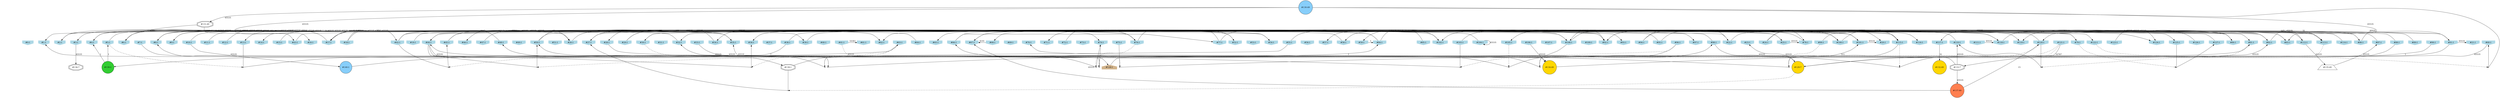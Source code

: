 digraph G {
node[shape = circle]
rankInputs [style = invisible]
rankOutputs [style = invisible]
rankInputs -> rankOutputs [color=invis]
0 [label="#0:1", style = filled, shape = invhouse, color=lightblue]
1 [label="#1:1", style = filled, shape = invhouse, color=lightblue]
2 [label="#2:1", style = filled, shape = invhouse, color=lightblue]
3 [label="#3:1", style = filled, shape = invhouse, color=lightblue]
4 [label="#4:1", style = filled, shape = invhouse, color=lightblue]
5 [label="#5:1", style = filled, shape = invhouse, color=lightblue]
6 [label="#6:1", style = filled, shape = invhouse, color=lightblue]
7 [label="#7:1", style = filled, shape = invhouse, color=lightblue]
8 [label="#8:1", style = filled, shape = invhouse, color=lightblue]
9 [label="#9:1", style = filled, shape = invhouse, color=lightblue]
10 [label="#10:1", style = filled, shape = invhouse, color=lightblue]
11 [label="#11:1", style = filled, shape = invhouse, color=lightblue]
12 [label="#12:1", style = filled, shape = invhouse, color=lightblue]
13 [label="#13:1", style = filled, shape = invhouse, color=lightblue]
14 [label="#14:1", style = filled, shape = invhouse, color=lightblue]
15 [label="#15:1", style = filled, shape = invhouse, color=lightblue]
16 [label="#16:1", style = filled, shape = invhouse, color=lightblue]
17 [label="#17:1", style = filled, shape = invhouse, color=lightblue]
18 [label="#18:1", style = filled, shape = invhouse, color=lightblue]
19 [label="#19:1", style = filled, shape = invhouse, color=lightblue]
20 [label="#20:1", style = filled, shape = invhouse, color=lightblue]
21 [label="#21:1", style = filled, shape = invhouse, color=lightblue]
22 [label="#22:1", style = filled, shape = invhouse, color=lightblue]
23 [label="#23:1", style = filled, shape = invhouse, color=lightblue]
24 [label="#24:1", style = filled, shape = invhouse, color=lightblue]
25 [label="#25:1", style = filled, shape = invhouse, color=lightblue]
26 [label="#26:1", style = filled, shape = invhouse, color=lightblue]
27 [label="#27:1", style = filled, shape = invhouse, color=lightblue]
28 [label="#28:1", style = filled, shape = invhouse, color=lightblue]
29 [label="#29:1", style = filled, shape = invhouse, color=lightblue]
30 [label="#30:1", style = filled, shape = invhouse, color=lightblue]
31 [label="#31:1", style = filled, shape = invhouse, color=lightblue]
32 [label="#32:1", style = filled, shape = invhouse, color=lightblue]
33 [label="#33:1", style = filled, shape = invhouse, color=lightblue]
34 [label="#34:1", style = filled, shape = invhouse, color=lightblue]
35 [label="#35:1", style = filled, shape = invhouse, color=lightblue]
36 [label="#36:1", style = filled, shape = invhouse, color=lightblue]
37 [label="#37:1", style = filled, shape = invhouse, color=lightblue]
38 [label="#38:1", style = filled, shape = invhouse, color=lightblue]
39 [label="#39:1", style = filled, shape = invhouse, color=lightblue]
40 [label="#40:1", style = filled, shape = invhouse, color=lightblue]
41 [label="#41:1", style = filled, shape = invhouse, color=lightblue]
42 [label="#42:1", style = filled, shape = invhouse, color=lightblue]
43 [label="#43:1", style = filled, shape = invhouse, color=lightblue]
44 [label="#44:1", style = filled, shape = invhouse, color=lightblue]
45 [label="#45:1", style = filled, shape = invhouse, color=lightblue]
46 [label="#46:1", style = filled, shape = invhouse, color=lightblue]
47 [label="#47:1", style = filled, shape = invhouse, color=lightblue]
48 [label="#48:1", style = filled, shape = invhouse, color=lightblue]
49 [label="#49:1", style = filled, shape = invhouse, color=lightblue]
50 [label="#50:1", style = filled, shape = invhouse, color=lightblue]
51 [label="#51:1", style = filled, shape = invhouse, color=lightblue]
52 [label="#52:1", style = filled, shape = invhouse, color=lightblue]
53 [label="#53:1", style = filled, shape = invhouse, color=lightblue]
54 [label="#54:1", style = filled, shape = invhouse, color=lightblue]
55 [label="#55:1", style = filled, shape = invhouse, color=lightblue]
56 [label="#56:1", style = filled, shape = invhouse, color=lightblue]
57 [label="#57:1", style = filled, shape = invhouse, color=lightblue]
58 [label="#58:1", style = filled, shape = invhouse, color=lightblue]
59 [label="#59:1", style = filled, shape = invhouse, color=lightblue]
60 [label="#60:1", style = filled, shape = invhouse, color=lightblue]
61 [label="#61:1", style = filled, shape = invhouse, color=lightblue]
62 [label="#62:1", style = filled, shape = invhouse, color=lightblue]
63 [label="#63:1", style = filled, shape = invhouse, color=lightblue]
64 [label="#64:1", style = filled, shape = invhouse, color=lightblue]
65 [label="#65:1", style = filled, shape = invhouse, color=lightblue]
66 [label="#66:1", style = filled, shape = invhouse, color=lightblue]
67 [label="#67:1", style = filled, shape = invhouse, color=lightblue]
68 [label="#68:1", style = filled, shape = invhouse, color=lightblue]
69 [label="#69:1", style = filled, shape = invhouse, color=lightblue]
70 [label="#70:1", style = filled, shape = invhouse, color=lightblue]
71 [label="#71:1", style = filled, shape = invhouse, color=lightblue]
72 [label="#72:1", style = filled, shape = invhouse, color=lightblue]
73 [label="#73:1", style = filled, shape = invhouse, color=lightblue]
74 [label="#74:1", style = filled, shape = invhouse, color=lightblue]
75 [label="#75:1", style = filled, shape = invhouse, color=lightblue]
76 [label="#76:1", style = filled, shape = invhouse, color=lightblue]
77 [label="#77:1", style = filled, shape = invhouse, color=lightblue]
78 [label="#78:1", style = filled, shape = invhouse, color=lightblue]
79 [label="#79:1", style = filled, shape = invhouse, color=lightblue]
80 [label="#80:1", style = filled, shape = invhouse, color=lightblue]
81 [label="#81:1", style = filled, shape = invhouse, color=lightblue]
82 [label="#82:1", style = filled, shape = invhouse, color=lightblue]
83 [label="#83:1", style = filled, shape = invhouse, color=lightblue]
84 [label="#84:1", style = filled, shape = invhouse, color=lightblue]
85 [label="#85:1", style = filled, shape = invhouse, color=lightblue]
86 [label="#86:1", style = filled, shape = invhouse, color=lightblue]
87 [label="#87:1", style = filled, shape = invhouse, color=lightblue]
88 [label="#88:1", style = filled, shape = invhouse, color=lightblue]
89 [label="#89:1", style = filled, shape = invhouse, color=lightblue]
90 [label="#90:1", style = filled, shape = invhouse, color=lightblue]
91 [label="#91:1", style = filled, shape = invhouse, color=lightblue]
92 [label="#92:1", style = filled, shape = invhouse, color=lightblue]
93 [label="#93:1", style = filled, shape = invhouse, color=lightblue]
94 [label="#94:1", style = filled, shape = invhouse, color=lightblue]
95 [label="#95:1", style = filled, shape = invhouse, color=lightblue]
96 [label="#96:1", style = filled, shape = invhouse, color=lightblue]
97 [label="#97:1", style = filled, shape = invhouse, color=lightblue]
98 [label="#98:1", style = filled, shape = invhouse, color=lightblue]
99 [label="#99:1", style = filled, shape = invhouse, color=lightblue]
100 [label="#100:1", style = filled, shape = invhouse, color=lightblue]
101 [label="#101:1", style = filled, shape = invhouse, color=lightblue]
102 [label="#102:1", style = filled, shape = invhouse, color=lightblue]
103 [label="#103:1", style = filled, shape = invhouse, color=lightblue]
104 [label="#104:1", style = filled, shape = invhouse, color=lightblue]
105 [label="#105:1", style = filled, shape = invhouse, color=lightblue]
106 [label="#106:1", style = filled, shape = invhouse, color=lightblue]
107 [label="#107:1", style = filled, shape = invhouse, color=lightblue]
108 [label="#108:1", style = filled, shape = invhouse, color=lightblue]
109 [label="#109:1", style = filled, shape = invhouse, color=lightblue]
110 [label="#110:1", style = filled, shape = invhouse, color=lightblue]
111 [label="#111:1", style = filled, shape = invhouse, color=lightblue]
112 [label="#112:1", style = filled, shape = invhouse, color=lightblue]
113 [label="#113:1", style = filled, shape = invhouse, color=lightblue]
114 [label="#114:1", style = filled, shape = invhouse, color=lightblue]
115 [label="#115:1", style = filled, shape = invhouse, color=lightblue]
116 [label="#116:1", style = filled, shape = invhouse, color=lightblue]
117 [label="#117:1", style = filled, shape = invhouse, color=lightblue]
118 [label="#118:1", style = filled, shape = invhouse, color=lightblue]
119 [label="#119:1", style = filled, shape = invhouse, color=lightblue]
120 [label="#120:1", style = filled, shape = invhouse, color=lightblue]
121 [label="#121:1", style = filled, shape = invhouse, color=lightblue]
122 [label="#122:1", style = filled, shape = invhouse, color=lightblue]
123 [label="#123:1", style = filled, shape = invhouse, color=lightblue]
124 [label="#124:1", style = filled, shape = invhouse, color=lightblue]
125 [label="#125:1", style = filled, shape = invhouse, color=lightblue]
126 [label="#126:1", style = filled, shape = invhouse, color=lightblue]
127 [label="#127:1", style = filled, shape = invhouse, color=lightblue]
128 [label="#128:1", style = filled, shape = house, color=tan]
129 [label="#129:7", style = filled, fillcolor = gold]
130 [label="#130:49", style = filled, fillcolor = lightskyblue]
131 [label="#131:49", shape = doubleoctagon]
132 [label="#132:49", style = filled, fillcolor = gold]
133 [label="#133:7", shape = doubleoctagon]
134 [label="#134:49", style = filled, fillcolor = gold]
135 [label="#135:49", shape = trapezium]
136 [label="#136:7", shape = doubleoctagon]
137 [label="#137:49", style = filled, fillcolor = coral]
138 [label="#138:1", shape = doubleoctagon]
139 [label="#139:1", style = filled, fillcolor=limegreen]
140 [label="#140:1", style = filled, fillcolor = lightskyblue]
28 -> 128 [label = "65535"]
84 -> 28 [label = "65535"]
133 -> 35 [label = "65535"]
133 -> 110 [label = "65535"]
34 -> 27 [label = "65535"]
22 -> 115 [label = "65535"]
33 -> 134 [label = "65535"]
45 -> 54 [label = "65535"]
91 -> 32 [label = "65535"]
55 -> 83 [label = "65535"]
134 -> 82 [label = "65535"]
77 -> 80 [label = "65535"]
17 -> 3 [label = "65535"]
25 -> 30 [label = "65535"]
76 -> 52 [label = "65535"]
86 -> 13 [label = "65535"]
4 -> 35 [label = "65535"]
11 -> 54 [label = "65535"]
82 -> 17 [label = "65535"]
47 -> 62 [label = "65535"]
142 [shape = point]
81 -> 142 [style = dashed]
120 -> 142 [dir = none]
142 -> 110
99 -> 124 [label = "65535"]
78 -> 102 [label = "65535"]
106 -> 134 [label = "65535"]
113 -> 105 [label = "65535"]
143 [shape = point]
115 -> 143 [style = dashed]
91 -> 143 [dir = none]
143 -> 70
129 -> 23 [label = "65535"]
144 [shape = point]
121 -> 144 [style = dashed]
108 -> 144 [dir = none]
144 -> 44
112 -> 44 [label = "65535"]
145 [shape = point]
63 -> 145 [style = dashed]
44 -> 145 [dir = none]
145 -> 36
104 -> 36 [label = "65535"]
111 -> 118 [label = "65535"]
98 -> 129 [label = "65535"]
130 -> 16 [label = "65535"]
104 -> 104 [label = "65535"]
89 -> 92 [label = "65535"]
94 -> 118 [label = "65535"]
146 [shape = point]
99 -> 146 [style = dashed]
115 -> 146 [dir = none]
146 -> 66
66 -> 77 [label = "65535"]
17 -> 35 [label = "65535"]
147 [shape = point]
105 -> 147 [style = dashed]
88 -> 147 [dir = none]
147 -> 1
130 -> 83 [label = "65535"]
103 -> 116 [label = "65535"]
25 -> 78 [label = "65535"]
18 -> 125 [label = "65535"]
148 [shape = point]
120 -> 148 [style = dashed]
42 -> 148 [dir = none]
148 -> 45
137 -> 67 [label = "65535"]
133 -> 137 [label = "65535"]
98 -> 17 [label = "65535"]
8 -> 25 [label = "65535"]
101 -> 20 [label = "65535"]
24 -> 78 [label = "65535"]
12 -> 26 [label = "65535"]
135 -> 87 [label = "65535"]
108 -> 92 [label = "65535"]
42 -> 124 [label = "65535"]
130 -> 131 [label = "65535"]
60 -> 133 [label = "65535"]
127 -> 6 [label = "65535"]
4 -> 122 [label = "65535"]
8 -> 92 [label = "65535"]
82 -> 117 [label = "65535"]
85 -> 57 [label = "65535"]
86 -> 91 [label = "65535"]
100 -> 20 [label = "16383"]
48 -> 46 [label = "2047"]
121 -> 129 [label = "32767"]
32 -> 4 [label = "32767"]
149 [shape = point]
30 -> 149 [style = dashed]
96 -> 149 [dir = none]
149 -> 32
150 [shape = point]
41 -> 150 [style = dashed]
75 -> 150 [dir = none]
150 -> 81
151 [shape = point]
5 -> 151 [style = dashed]
13 -> 151 [dir = none]
151 -> 98
68 -> 67 [label = "8191"]
17 -> 35 [label = "15"]
88 -> 67 [label = "65535"]
128 -> 101 [label = "511"]
42 -> 108 [label = "65535"]
22 -> 6 [label = "65535"]
87 -> 1 [label = "65535"]
9 -> 39 [label = "65535"]
26 -> 74 [label = "65535"]
2 -> 100 [label = "1023"]
41 -> 61 [label = "16383"]
64 -> 2 [label = "255"]
30 -> 113 [label = "31"]
80 -> 120 [label = "65535"]
83 -> 59 [label = "65535"]
29 -> 115 [label = "255"]
43 -> 79 [label = "65535"]
72 -> 76 [label = "65535"]
101 -> 62 [label = "65535"]
82 -> 112 [label = "127"]
131 -> 6 [label = "4095"]
84 -> 71 [label = "8191"]
131 -> 43 [label = "1023"]
92 -> 68 [label = "8191"]
91 -> 58 [label = "15"]
58 -> 34 [label = "65535"]
24 -> 100 [label = "127"]
152 [shape = point]
63 -> 152 [style = dashed]
55 -> 152 [dir = none]
152 -> 50
117 -> 132 [label = "31"]
15 -> 101 [label = "65535"]
50 -> 113 [label = "31"]
50 -> 26 [label = "63"]
19 -> 101 [label = "65535"]
95 -> 8 [label = "15"]
95 -> 119 [label = "65535"]
101 -> 65 [label = "65535"]
10 -> 93 [label = "65535"]
77 -> 44 [label = "65535"]
2 -> 79 [label = "65535"]
120 -> 9 [label = "7"]
45 -> 101 [label = "3"]
138 -> 84 [label = "1"]
44 -> 138 [label = "65535"]
91 -> 21 [label = "65535"]
42 -> 54 [label = "65535"]
39 -> 97 [label = "65535"]
126 -> 119 [label = "65535"]
137 -> 120 [label = "15"]
29 -> 102 [label = "15"]
27 -> 82 [label = "15"]
118 -> 86 [label = "65535"]
5 -> 76 [label = "65535"]
153 [shape = point]
121 -> 153 [style = dashed]
74 -> 153 [dir = none]
153 -> 8
94 -> 115 [label = "15"]
154 [shape = point]
76 -> 154 [style = dashed]
7 -> 154 [dir = none]
154 -> 74
66 -> 108 [label = "3"]
155 [shape = point]
96 -> 155 [style = dashed]
44 -> 155 [dir = none]
155 -> 50
38 -> 52 [label = "65535"]
156 [shape = point]
79 -> 156 [style = dashed]
125 -> 156 [dir = none]
156 -> 127
139 -> 5 [label = "1"]
38 -> 139 [label = "3"]
92 -> 22 [label = "3"]
67 -> 118 [label = "65535"]
59 -> 84 [label = "3"]
9 -> 76 [label = "65535"]
123 -> 80 [label = "1"]
110 -> 108 [label = "1"]
18 -> 81 [label = "1"]
112 -> 135 [label = "65535"]
157 [shape = point]
113 -> 157 [style = dashed]
103 -> 157 [dir = none]
157 -> 48
139 -> 4 [label = "1"]
114 -> 14 [label = "65535"]
17 -> 42 [label = "65535"]
3 -> 136 [label = "65535"]
158 [shape = point]
122 -> 158 [style = dashed]
130 -> 158 [dir = none]
158 -> 60
140 -> 63 [label = "65535"]
10 -> 140 [label = "65535"]
84 -> 102 [label = "1"]
90 -> 129 [label = "1"]
159 [shape = point]
129 -> 159 [style = dashed]
138 -> 159 [dir = none]
159 -> 27
{
	rank = same
	rankdir = TB
	rankInputs -> 0 -> 1 -> 2 -> 3 -> 4 -> 5 -> 6 -> 7 -> 8 -> 9 -> 10 -> 11 -> 12 -> 13 -> 14 -> 15 -> 16 -> 17 -> 18 -> 19 -> 20 -> 21 -> 22 -> 23 -> 24 -> 25 -> 26 -> 27 -> 28 -> 29 -> 30 -> 31 -> 32 -> 33 -> 34 -> 35 -> 36 -> 37 -> 38 -> 39 -> 40 -> 41 -> 42 -> 43 -> 44 -> 45 -> 46 -> 47 -> 48 -> 49 -> 50 -> 51 -> 52 -> 53 -> 54 -> 55 -> 56 -> 57 -> 58 -> 59 -> 60 -> 61 -> 62 -> 63 -> 64 -> 65 -> 66 -> 67 -> 68 -> 69 -> 70 -> 71 -> 72 -> 73 -> 74 -> 75 -> 76 -> 77 -> 78 -> 79 -> 80 -> 81 -> 82 -> 83 -> 84 -> 85 -> 86 -> 87 -> 88 -> 89 -> 90 -> 91 -> 92 -> 93 -> 94 -> 95 -> 96 -> 97 -> 98 -> 99 -> 100 -> 101 -> 102 -> 103 -> 104 -> 105 -> 106 -> 107 -> 108 -> 109 -> 110 -> 111 -> 112 -> 113 -> 114 -> 115 -> 116 -> 117 -> 118 -> 119 -> 120 -> 121 -> 122 -> 123 -> 124 -> 125 -> 126 -> 127 [style = invis]
}
{
	rank = same
	rankdir = TB
	rankOutputs -> 128 [style = invis]
}
}
